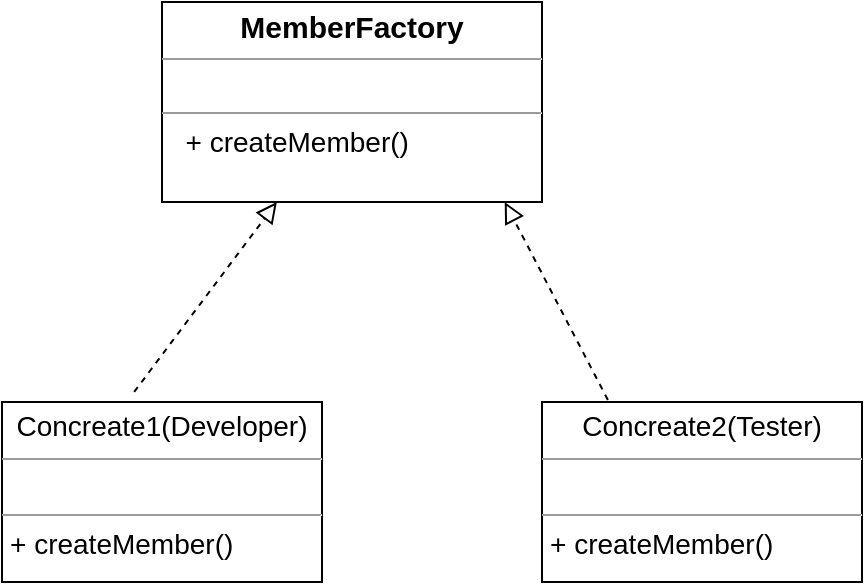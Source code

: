 <mxfile version="14.7.2" type="github" pages="2">
  <diagram id="Vkf1kccMHPyQg5MPIpvl" name="Page-1">
    <mxGraphModel dx="868" dy="450" grid="1" gridSize="10" guides="1" tooltips="1" connect="1" arrows="1" fold="1" page="1" pageScale="1" pageWidth="827" pageHeight="1169" math="0" shadow="0">
      <root>
        <mxCell id="0" />
        <mxCell id="1" parent="0" />
        <mxCell id="w2loQe_CoKNBEsXn6_GD-2" value="&lt;p style=&quot;margin: 0px ; margin-top: 4px ; text-align: center&quot;&gt;&lt;b&gt;&lt;font style=&quot;font-size: 15px&quot;&gt;MemberFactory&lt;/font&gt;&lt;/b&gt;&lt;/p&gt;&lt;hr size=&quot;1&quot;&gt;&lt;p style=&quot;margin: 0px ; margin-left: 4px&quot;&gt;&lt;br&gt;&lt;/p&gt;&lt;hr size=&quot;1&quot;&gt;&lt;p style=&quot;text-align: justify ; margin: 0px 0px 0px 4px&quot;&gt;&lt;font style=&quot;font-size: 14px&quot;&gt;&amp;nbsp; + createMember()&lt;/font&gt;&lt;/p&gt;" style="verticalAlign=top;align=left;overflow=fill;fontSize=12;fontFamily=Helvetica;html=1;" parent="1" vertex="1">
          <mxGeometry x="120" y="120" width="190" height="100" as="geometry" />
        </mxCell>
        <mxCell id="w2loQe_CoKNBEsXn6_GD-3" value="&lt;p style=&quot;text-align: center ; margin: 4px 0px 0px ; font-size: 14px&quot;&gt;&lt;font style=&quot;font-size: 14px&quot;&gt;Concreate1(Developer)&lt;/font&gt;&lt;/p&gt;&lt;hr size=&quot;1&quot; style=&quot;text-align: justify ; font-size: 14px&quot;&gt;&lt;p style=&quot;text-align: justify ; margin: 0px 0px 0px 4px&quot;&gt;&lt;br&gt;&lt;/p&gt;&lt;hr size=&quot;1&quot; style=&quot;text-align: justify&quot;&gt;&lt;p style=&quot;text-align: justify ; margin: 0px 0px 0px 4px&quot;&gt;&lt;font style=&quot;font-size: 14px&quot;&gt;+ createMember()&lt;/font&gt;&lt;/p&gt;" style="verticalAlign=top;align=left;overflow=fill;fontSize=12;fontFamily=Helvetica;html=1;" parent="1" vertex="1">
          <mxGeometry x="40" y="320" width="160" height="90" as="geometry" />
        </mxCell>
        <mxCell id="w2loQe_CoKNBEsXn6_GD-5" value="&lt;p style=&quot;text-align: center ; margin: 4px 0px 0px ; font-size: 14px&quot;&gt;&lt;font style=&quot;font-size: 14px&quot;&gt;Concreate2(Tester)&lt;/font&gt;&lt;/p&gt;&lt;hr size=&quot;1&quot; style=&quot;text-align: justify ; font-size: 14px&quot;&gt;&lt;p style=&quot;text-align: justify ; margin: 0px 0px 0px 4px&quot;&gt;&lt;br&gt;&lt;/p&gt;&lt;hr size=&quot;1&quot; style=&quot;text-align: justify&quot;&gt;&lt;p style=&quot;text-align: justify ; margin: 0px 0px 0px 4px&quot;&gt;&lt;font style=&quot;font-size: 14px&quot;&gt;+ createMember()&lt;/font&gt;&lt;/p&gt;" style="verticalAlign=top;align=left;overflow=fill;fontSize=12;fontFamily=Helvetica;html=1;" parent="1" vertex="1">
          <mxGeometry x="310" y="320" width="160" height="90" as="geometry" />
        </mxCell>
        <mxCell id="2" value="" style="endArrow=block;startArrow=none;endFill=0;startFill=0;endSize=8;html=1;verticalAlign=bottom;dashed=1;labelBackgroundColor=none;exitX=0.413;exitY=-0.056;exitDx=0;exitDy=0;exitPerimeter=0;" parent="1" source="w2loQe_CoKNBEsXn6_GD-3" target="w2loQe_CoKNBEsXn6_GD-2" edge="1">
          <mxGeometry width="160" relative="1" as="geometry">
            <mxPoint x="80" y="290" as="sourcePoint" />
            <mxPoint x="240" y="290" as="targetPoint" />
          </mxGeometry>
        </mxCell>
        <mxCell id="3" value="" style="endArrow=block;startArrow=none;endFill=0;startFill=0;endSize=8;html=1;verticalAlign=bottom;dashed=1;labelBackgroundColor=none;exitX=0.206;exitY=-0.011;exitDx=0;exitDy=0;exitPerimeter=0;" parent="1" source="w2loQe_CoKNBEsXn6_GD-5" edge="1">
          <mxGeometry width="160" relative="1" as="geometry">
            <mxPoint x="340" y="310" as="sourcePoint" />
            <mxPoint x="291.351" y="220" as="targetPoint" />
          </mxGeometry>
        </mxCell>
      </root>
    </mxGraphModel>
  </diagram>
  <diagram id="kpBz2qahsldyybE6Tb-C" name="Page-2">
    <mxGraphModel dx="868" dy="450" grid="1" gridSize="10" guides="1" tooltips="1" connect="1" arrows="1" fold="1" page="1" pageScale="1" pageWidth="827" pageHeight="1169" math="0" shadow="0">
      <root>
        <mxCell id="7L1bdgPKWm71Wh899mkI-0" />
        <mxCell id="7L1bdgPKWm71Wh899mkI-1" parent="7L1bdgPKWm71Wh899mkI-0" />
      </root>
    </mxGraphModel>
  </diagram>
</mxfile>
